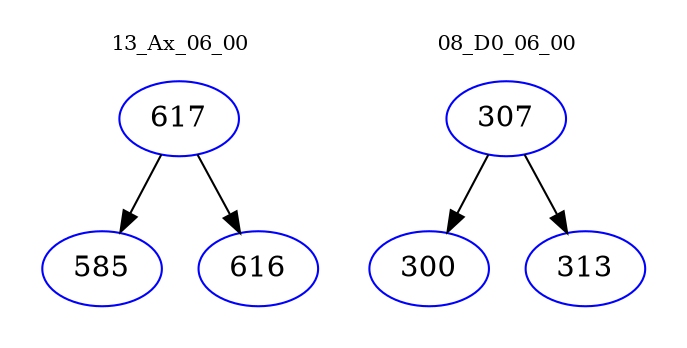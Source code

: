 digraph{
subgraph cluster_0 {
color = white
label = "13_Ax_06_00";
fontsize=10;
T0_617 [label="617", color="blue"]
T0_617 -> T0_585 [color="black"]
T0_585 [label="585", color="blue"]
T0_617 -> T0_616 [color="black"]
T0_616 [label="616", color="blue"]
}
subgraph cluster_1 {
color = white
label = "08_D0_06_00";
fontsize=10;
T1_307 [label="307", color="blue"]
T1_307 -> T1_300 [color="black"]
T1_300 [label="300", color="blue"]
T1_307 -> T1_313 [color="black"]
T1_313 [label="313", color="blue"]
}
}
